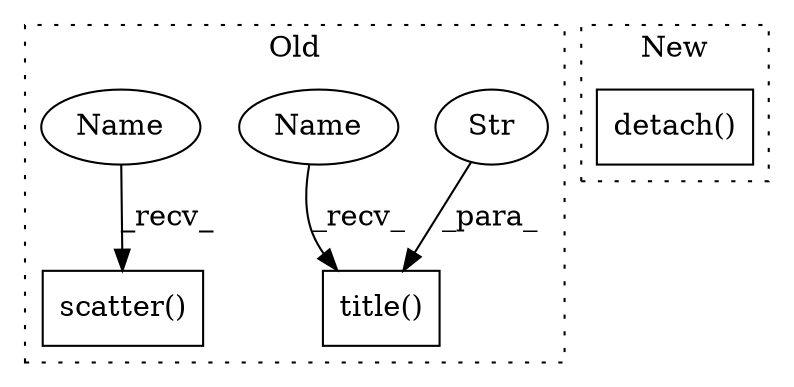 digraph G {
subgraph cluster0 {
1 [label="scatter()" a="75" s="5078,5107" l="12,1" shape="box"];
3 [label="title()" a="75" s="5371,5453" l="10,1" shape="box"];
4 [label="Str" a="66" s="5381" l="72" shape="ellipse"];
5 [label="Name" a="87" s="5371" l="3" shape="ellipse"];
6 [label="Name" a="87" s="5078" l="3" shape="ellipse"];
label = "Old";
style="dotted";
}
subgraph cluster1 {
2 [label="detach()" a="75" s="6828" l="24" shape="box"];
label = "New";
style="dotted";
}
4 -> 3 [label="_para_"];
5 -> 3 [label="_recv_"];
6 -> 1 [label="_recv_"];
}